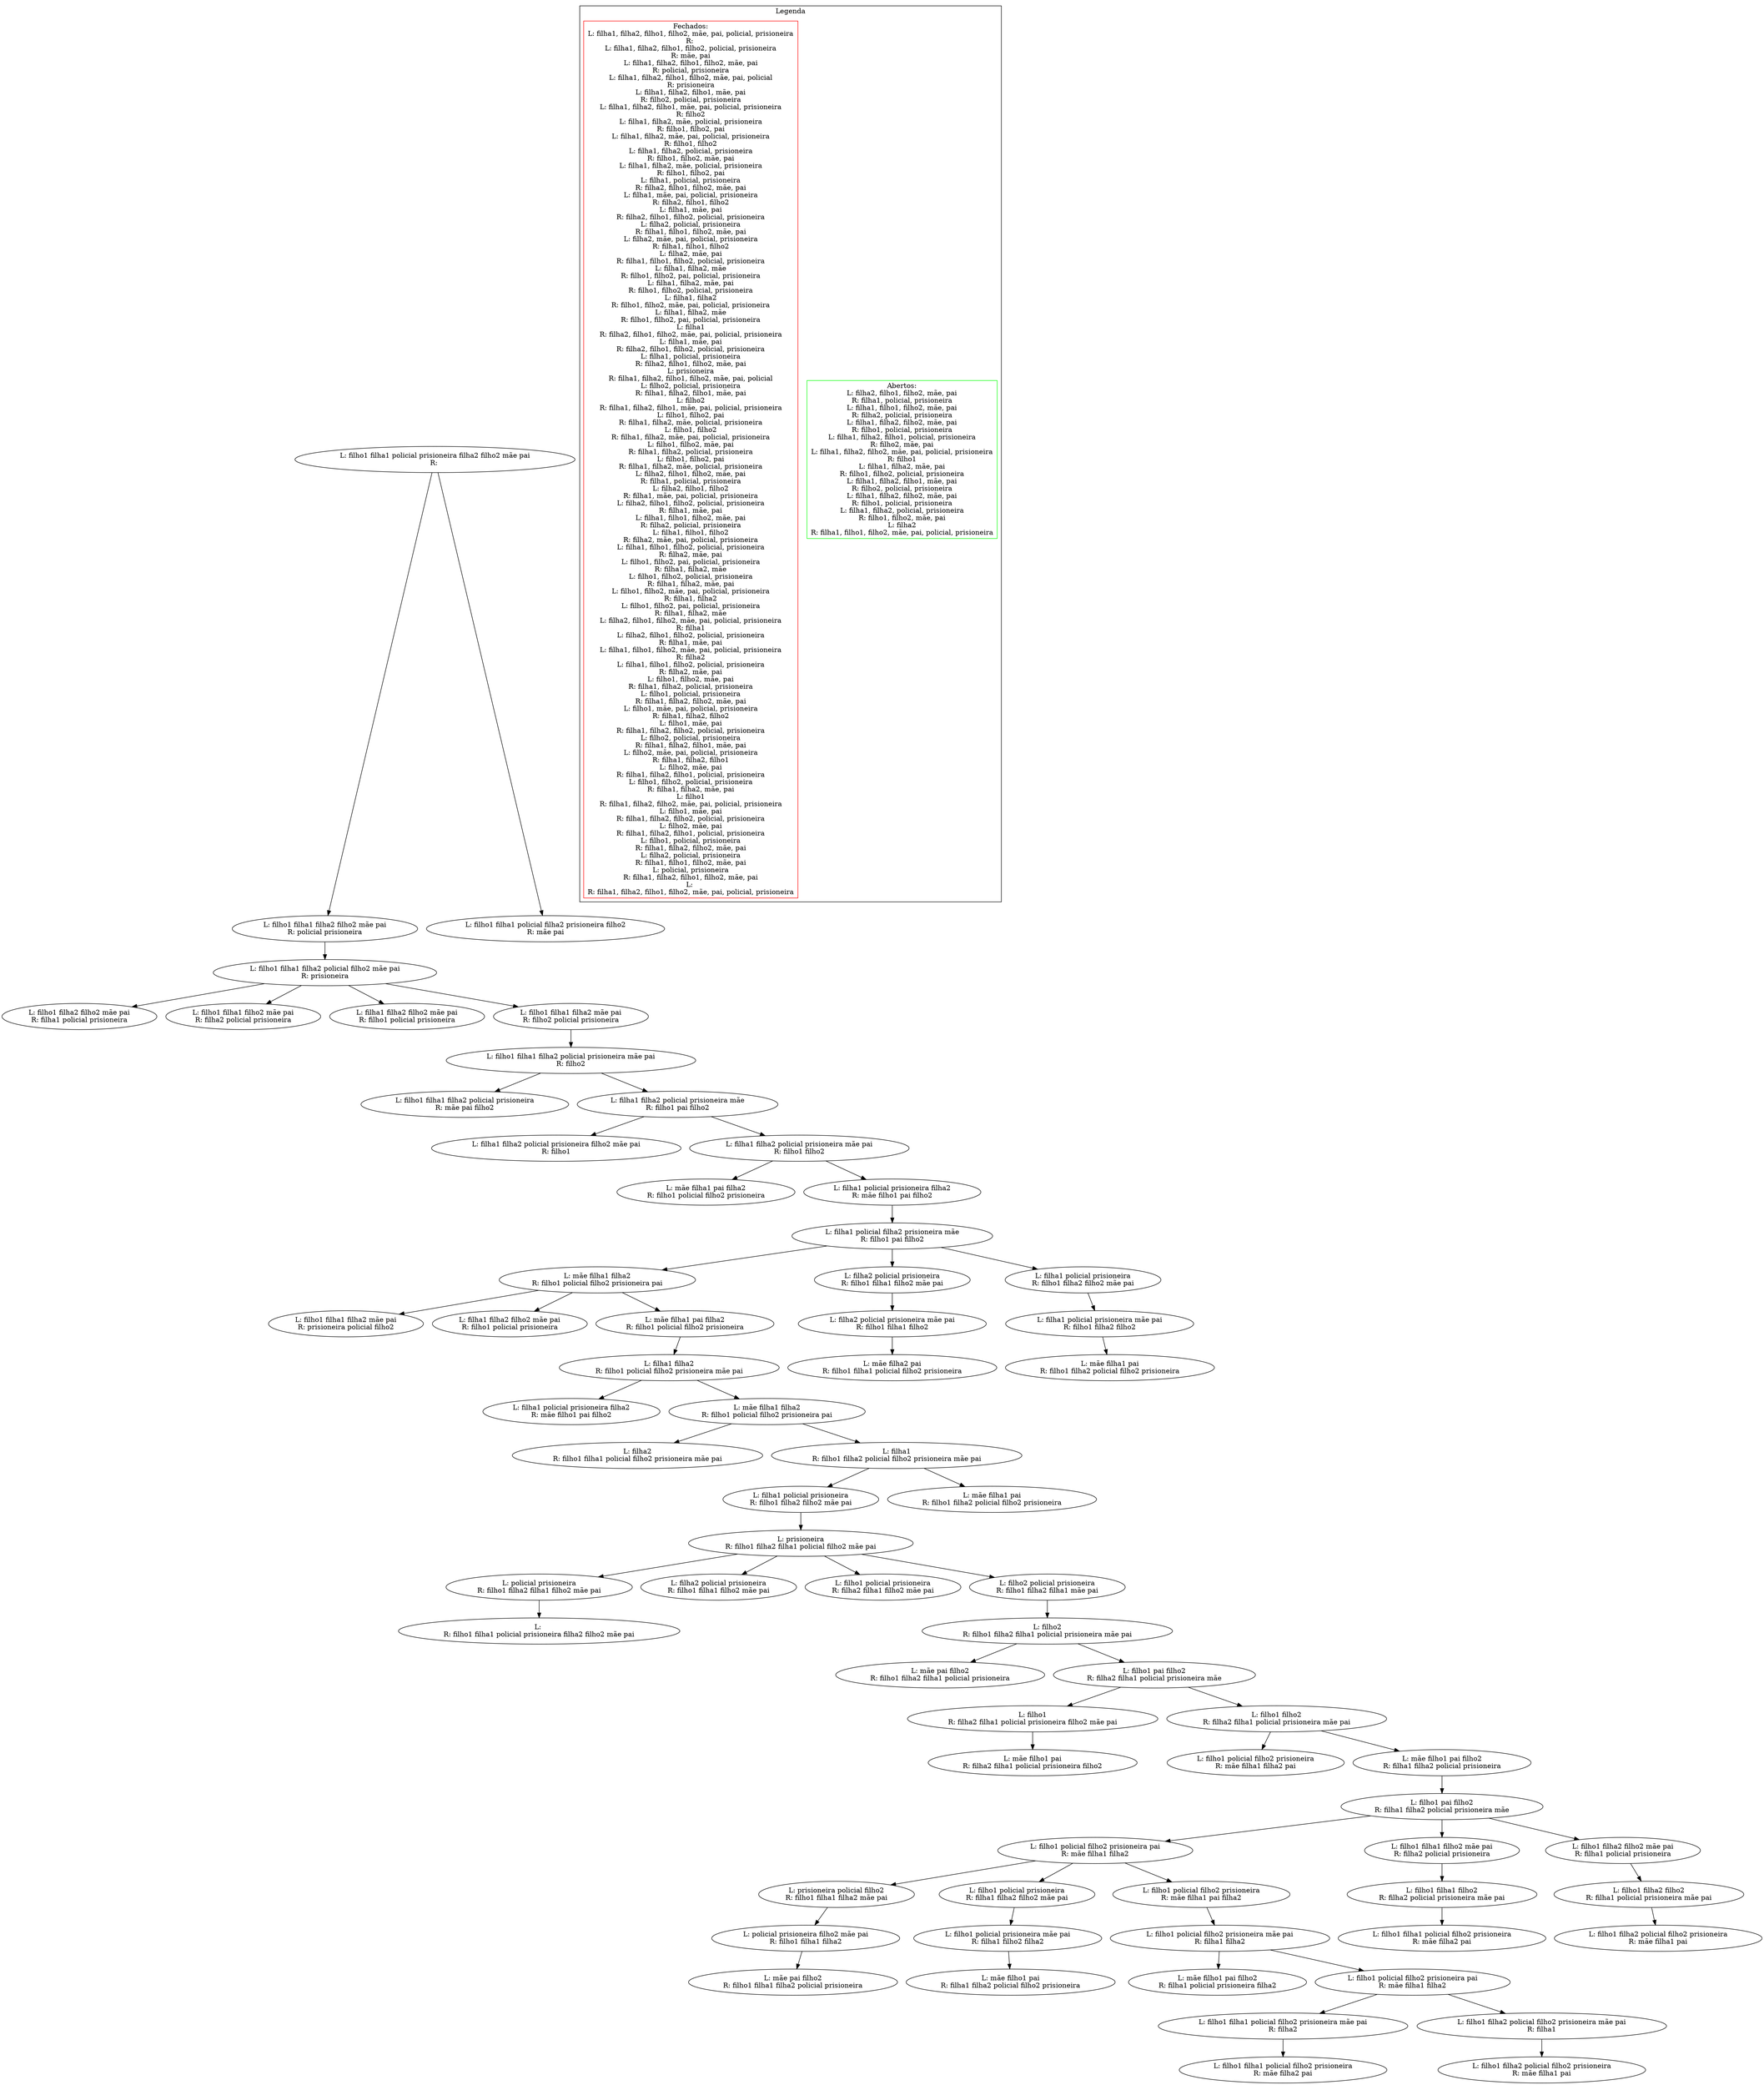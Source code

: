 digraph {
0 [label="L: filho1 filha1 policial prisioneira filha2 filho2 mãe pai
R: "]
0 -> 1
1 [label="L: filho1 filha1 filha2 filho2 mãe pai
R: policial prisioneira"]
1 -> 3
3 [label="L: filho1 filha1 filha2 policial filho2 mãe pai
R: prisioneira"]
3 -> 4
4 [label="L: filho1 filha2 filho2 mãe pai
R: filha1 policial prisioneira"]
3 -> 5
5 [label="L: filho1 filha1 filho2 mãe pai
R: filha2 policial prisioneira"]
3 -> 6
6 [label="L: filha1 filha2 filho2 mãe pai
R: filho1 policial prisioneira"]
3 -> 7
7 [label="L: filho1 filha1 filha2 mãe pai
R: filho2 policial prisioneira"]
7 -> 8
8 [label="L: filho1 filha1 filha2 policial prisioneira mãe pai
R: filho2"]
8 -> 9
9 [label="L: filho1 filha1 filha2 policial prisioneira
R: mãe pai filho2"]
8 -> 10
10 [label="L: filha1 filha2 policial prisioneira mãe
R: filho1 pai filho2"]
10 -> 11
11 [label="L: filha1 filha2 policial prisioneira filho2 mãe pai
R: filho1"]
10 -> 12
12 [label="L: filha1 filha2 policial prisioneira mãe pai
R: filho1 filho2"]
12 -> 13
13 [label="L: mãe filha1 pai filha2
R: filho1 policial filho2 prisioneira"]
12 -> 14
14 [label="L: filha1 policial prisioneira filha2
R: mãe filho1 pai filho2"]
14 -> 15
15 [label="L: filha1 policial filha2 prisioneira mãe
R: filho1 pai filho2"]
15 -> 16
16 [label="L: mãe filha1 filha2
R: filho1 policial filho2 prisioneira pai"]
16 -> 23
23 [label="L: filho1 filha1 filha2 mãe pai
R: prisioneira policial filho2"]
16 -> 24
24 [label="L: filha1 filha2 filho2 mãe pai
R: filho1 policial prisioneira"]
16 -> 25
25 [label="L: mãe filha1 pai filha2
R: filho1 policial filho2 prisioneira"]
25 -> 26
26 [label="L: filha1 filha2
R: filho1 policial filho2 prisioneira mãe pai"]
26 -> 27
27 [label="L: filha1 policial prisioneira filha2
R: mãe filho1 pai filho2"]
26 -> 28
28 [label="L: mãe filha1 filha2
R: filho1 policial filho2 prisioneira pai"]
28 -> 29
29 [label="L: filha2
R: filho1 filha1 policial filho2 prisioneira mãe pai"]
28 -> 30
30 [label="L: filha1
R: filho1 filha2 policial filho2 prisioneira mãe pai"]
30 -> 31
31 [label="L: filha1 policial prisioneira
R: filho1 filha2 filho2 mãe pai"]
31 -> 33
33 [label="L: prisioneira
R: filho1 filha2 filha1 policial filho2 mãe pai"]
33 -> 34
34 [label="L: policial prisioneira
R: filho1 filha2 filha1 filho2 mãe pai"]
34 -> 68
68 [label="L: 
R: filho1 filha1 policial prisioneira filha2 filho2 mãe pai"]
33 -> 35
35 [label="L: filha2 policial prisioneira
R: filho1 filha1 filho2 mãe pai"]
33 -> 36
36 [label="L: filho1 policial prisioneira
R: filha2 filha1 filho2 mãe pai"]
33 -> 37
37 [label="L: filho2 policial prisioneira
R: filho1 filha2 filha1 mãe pai"]
37 -> 38
38 [label="L: filho2
R: filho1 filha2 filha1 policial prisioneira mãe pai"]
38 -> 39
39 [label="L: mãe pai filho2
R: filho1 filha2 filha1 policial prisioneira"]
38 -> 40
40 [label="L: filho1 pai filho2
R: filha2 filha1 policial prisioneira mãe"]
40 -> 41
41 [label="L: filho1
R: filha2 filha1 policial prisioneira filho2 mãe pai"]
41 -> 67
67 [label="L: mãe filho1 pai
R: filha2 filha1 policial prisioneira filho2"]
40 -> 42
42 [label="L: filho1 filho2
R: filha2 filha1 policial prisioneira mãe pai"]
42 -> 43
43 [label="L: filho1 policial filho2 prisioneira
R: mãe filha1 filha2 pai"]
42 -> 44
44 [label="L: mãe filho1 pai filho2
R: filha1 filha2 policial prisioneira"]
44 -> 45
45 [label="L: filho1 pai filho2
R: filha1 filha2 policial prisioneira mãe"]
45 -> 46
46 [label="L: filho1 policial filho2 prisioneira pai
R: mãe filha1 filha2"]
46 -> 53
53 [label="L: prisioneira policial filho2
R: filho1 filha1 filha2 mãe pai"]
53 -> 65
65 [label="L: policial prisioneira filho2 mãe pai
R: filho1 filha1 filha2"]
65 -> 66
66 [label="L: mãe pai filho2
R: filho1 filha1 filha2 policial prisioneira"]
46 -> 54
54 [label="L: filho1 policial prisioneira
R: filha1 filha2 filho2 mãe pai"]
54 -> 63
63 [label="L: filho1 policial prisioneira mãe pai
R: filha1 filho2 filha2"]
63 -> 64
64 [label="L: mãe filho1 pai
R: filha1 filha2 policial filho2 prisioneira"]
46 -> 55
55 [label="L: filho1 policial filho2 prisioneira
R: mãe filha1 pai filha2"]
55 -> 56
56 [label="L: filho1 policial filho2 prisioneira mãe pai
R: filha1 filha2"]
56 -> 57
57 [label="L: mãe filho1 pai filho2
R: filha1 policial prisioneira filha2"]
56 -> 58
58 [label="L: filho1 policial filho2 prisioneira pai
R: mãe filha1 filha2"]
58 -> 59
59 [label="L: filho1 filha1 policial filho2 prisioneira mãe pai
R: filha2"]
59 -> 62
62 [label="L: filho1 filha1 policial filho2 prisioneira
R: mãe filha2 pai"]
58 -> 60
60 [label="L: filho1 filha2 policial filho2 prisioneira mãe pai
R: filha1"]
60 -> 61
61 [label="L: filho1 filha2 policial filho2 prisioneira
R: mãe filha1 pai"]
45 -> 47
47 [label="L: filho1 filha1 filho2 mãe pai
R: filha2 policial prisioneira"]
47 -> 51
51 [label="L: filho1 filha1 filho2
R: filha2 policial prisioneira mãe pai"]
51 -> 52
52 [label="L: filho1 filha1 policial filho2 prisioneira
R: mãe filha2 pai"]
45 -> 48
48 [label="L: filho1 filha2 filho2 mãe pai
R: filha1 policial prisioneira"]
48 -> 49
49 [label="L: filho1 filha2 filho2
R: filha1 policial prisioneira mãe pai"]
49 -> 50
50 [label="L: filho1 filha2 policial filho2 prisioneira
R: mãe filha1 pai"]
30 -> 32
32 [label="L: mãe filha1 pai
R: filho1 filha2 policial filho2 prisioneira"]
15 -> 17
17 [label="L: filha2 policial prisioneira
R: filho1 filha1 filho2 mãe pai"]
17 -> 21
21 [label="L: filha2 policial prisioneira mãe pai
R: filho1 filha1 filho2"]
21 -> 22
22 [label="L: mãe filha2 pai
R: filho1 filha1 policial filho2 prisioneira"]
15 -> 18
18 [label="L: filha1 policial prisioneira
R: filho1 filha2 filho2 mãe pai"]
18 -> 19
19 [label="L: filha1 policial prisioneira mãe pai
R: filho1 filha2 filho2"]
19 -> 20
20 [label="L: mãe filha1 pai
R: filho1 filha2 policial filho2 prisioneira"]
0 -> 2
2 [label="L: filho1 filha1 policial filha2 prisioneira filho2
R: mãe pai"]
subgraph cluster_legend {
label="Legenda";
open [label="Abertos:\nL: filha2, filho1, filho2, mãe, pai\nR: filha1, policial, prisioneira\nL: filha1, filho1, filho2, mãe, pai\nR: filha2, policial, prisioneira\nL: filha1, filha2, filho2, mãe, pai\nR: filho1, policial, prisioneira\nL: filha1, filha2, filho1, policial, prisioneira\nR: filho2, mãe, pai\nL: filha1, filha2, filho2, mãe, pai, policial, prisioneira\nR: filho1\nL: filha1, filha2, mãe, pai\nR: filho1, filho2, policial, prisioneira\nL: filha1, filha2, filho1, mãe, pai\nR: filho2, policial, prisioneira\nL: filha1, filha2, filho2, mãe, pai\nR: filho1, policial, prisioneira\nL: filha1, filha2, policial, prisioneira\nR: filho1, filho2, mãe, pai\nL: filha2\nR: filha1, filho1, filho2, mãe, pai, policial, prisioneira", shape=box, color=green];
closed [label="Fechados:\nL: filha1, filha2, filho1, filho2, mãe, pai, policial, prisioneira\nR: \nL: filha1, filha2, filho1, filho2, policial, prisioneira\nR: mãe, pai\nL: filha1, filha2, filho1, filho2, mãe, pai\nR: policial, prisioneira\nL: filha1, filha2, filho1, filho2, mãe, pai, policial\nR: prisioneira\nL: filha1, filha2, filho1, mãe, pai\nR: filho2, policial, prisioneira\nL: filha1, filha2, filho1, mãe, pai, policial, prisioneira\nR: filho2\nL: filha1, filha2, mãe, policial, prisioneira\nR: filho1, filho2, pai\nL: filha1, filha2, mãe, pai, policial, prisioneira\nR: filho1, filho2\nL: filha1, filha2, policial, prisioneira\nR: filho1, filho2, mãe, pai\nL: filha1, filha2, mãe, policial, prisioneira\nR: filho1, filho2, pai\nL: filha1, policial, prisioneira\nR: filha2, filho1, filho2, mãe, pai\nL: filha1, mãe, pai, policial, prisioneira\nR: filha2, filho1, filho2\nL: filha1, mãe, pai\nR: filha2, filho1, filho2, policial, prisioneira\nL: filha2, policial, prisioneira\nR: filha1, filho1, filho2, mãe, pai\nL: filha2, mãe, pai, policial, prisioneira\nR: filha1, filho1, filho2\nL: filha2, mãe, pai\nR: filha1, filho1, filho2, policial, prisioneira\nL: filha1, filha2, mãe\nR: filho1, filho2, pai, policial, prisioneira\nL: filha1, filha2, mãe, pai\nR: filho1, filho2, policial, prisioneira\nL: filha1, filha2\nR: filho1, filho2, mãe, pai, policial, prisioneira\nL: filha1, filha2, mãe\nR: filho1, filho2, pai, policial, prisioneira\nL: filha1\nR: filha2, filho1, filho2, mãe, pai, policial, prisioneira\nL: filha1, mãe, pai\nR: filha2, filho1, filho2, policial, prisioneira\nL: filha1, policial, prisioneira\nR: filha2, filho1, filho2, mãe, pai\nL: prisioneira\nR: filha1, filha2, filho1, filho2, mãe, pai, policial\nL: filho2, policial, prisioneira\nR: filha1, filha2, filho1, mãe, pai\nL: filho2\nR: filha1, filha2, filho1, mãe, pai, policial, prisioneira\nL: filho1, filho2, pai\nR: filha1, filha2, mãe, policial, prisioneira\nL: filho1, filho2\nR: filha1, filha2, mãe, pai, policial, prisioneira\nL: filho1, filho2, mãe, pai\nR: filha1, filha2, policial, prisioneira\nL: filho1, filho2, pai\nR: filha1, filha2, mãe, policial, prisioneira\nL: filha2, filho1, filho2, mãe, pai\nR: filha1, policial, prisioneira\nL: filha2, filho1, filho2\nR: filha1, mãe, pai, policial, prisioneira\nL: filha2, filho1, filho2, policial, prisioneira\nR: filha1, mãe, pai\nL: filha1, filho1, filho2, mãe, pai\nR: filha2, policial, prisioneira\nL: filha1, filho1, filho2\nR: filha2, mãe, pai, policial, prisioneira\nL: filha1, filho1, filho2, policial, prisioneira\nR: filha2, mãe, pai\nL: filho1, filho2, pai, policial, prisioneira\nR: filha1, filha2, mãe\nL: filho1, filho2, policial, prisioneira\nR: filha1, filha2, mãe, pai\nL: filho1, filho2, mãe, pai, policial, prisioneira\nR: filha1, filha2\nL: filho1, filho2, pai, policial, prisioneira\nR: filha1, filha2, mãe\nL: filha2, filho1, filho2, mãe, pai, policial, prisioneira\nR: filha1\nL: filha2, filho1, filho2, policial, prisioneira\nR: filha1, mãe, pai\nL: filha1, filho1, filho2, mãe, pai, policial, prisioneira\nR: filha2\nL: filha1, filho1, filho2, policial, prisioneira\nR: filha2, mãe, pai\nL: filho1, filho2, mãe, pai\nR: filha1, filha2, policial, prisioneira\nL: filho1, policial, prisioneira\nR: filha1, filha2, filho2, mãe, pai\nL: filho1, mãe, pai, policial, prisioneira\nR: filha1, filha2, filho2\nL: filho1, mãe, pai\nR: filha1, filha2, filho2, policial, prisioneira\nL: filho2, policial, prisioneira\nR: filha1, filha2, filho1, mãe, pai\nL: filho2, mãe, pai, policial, prisioneira\nR: filha1, filha2, filho1\nL: filho2, mãe, pai\nR: filha1, filha2, filho1, policial, prisioneira\nL: filho1, filho2, policial, prisioneira\nR: filha1, filha2, mãe, pai\nL: filho1\nR: filha1, filha2, filho2, mãe, pai, policial, prisioneira\nL: filho1, mãe, pai\nR: filha1, filha2, filho2, policial, prisioneira\nL: filho2, mãe, pai\nR: filha1, filha2, filho1, policial, prisioneira\nL: filho1, policial, prisioneira\nR: filha1, filha2, filho2, mãe, pai\nL: filha2, policial, prisioneira\nR: filha1, filho1, filho2, mãe, pai\nL: policial, prisioneira\nR: filha1, filha2, filho1, filho2, mãe, pai\nL: \nR: filha1, filha2, filho1, filho2, mãe, pai, policial, prisioneira", shape=box, color=red];
}
}
